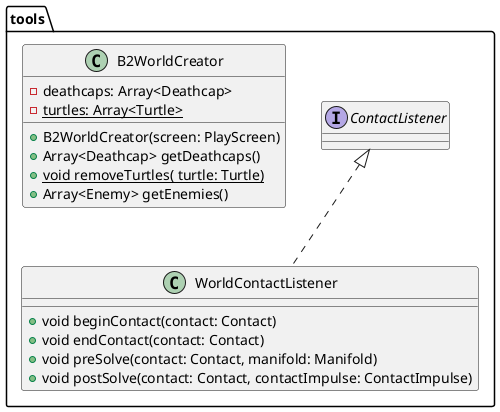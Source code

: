 @startuml
'https://plantuml.com/sequence-diagram

package tools{
class WorldContactListener implements ContactListener
class B2WorldCreator {
- deathcaps: Array<Deathcap>
- {static} turtles: Array<Turtle>

+ B2WorldCreator(screen: PlayScreen)
+ Array<Deathcap> getDeathcaps()
+ {static} void removeTurtles( turtle: Turtle)
+ Array<Enemy> getEnemies()
}

class WorldContactListener{
+ void beginContact(contact: Contact)
+ void endContact(contact: Contact)
+ void preSolve(contact: Contact, manifold: Manifold)
+ void postSolve(contact: Contact, contactImpulse: ContactImpulse)
}
}
@enduml